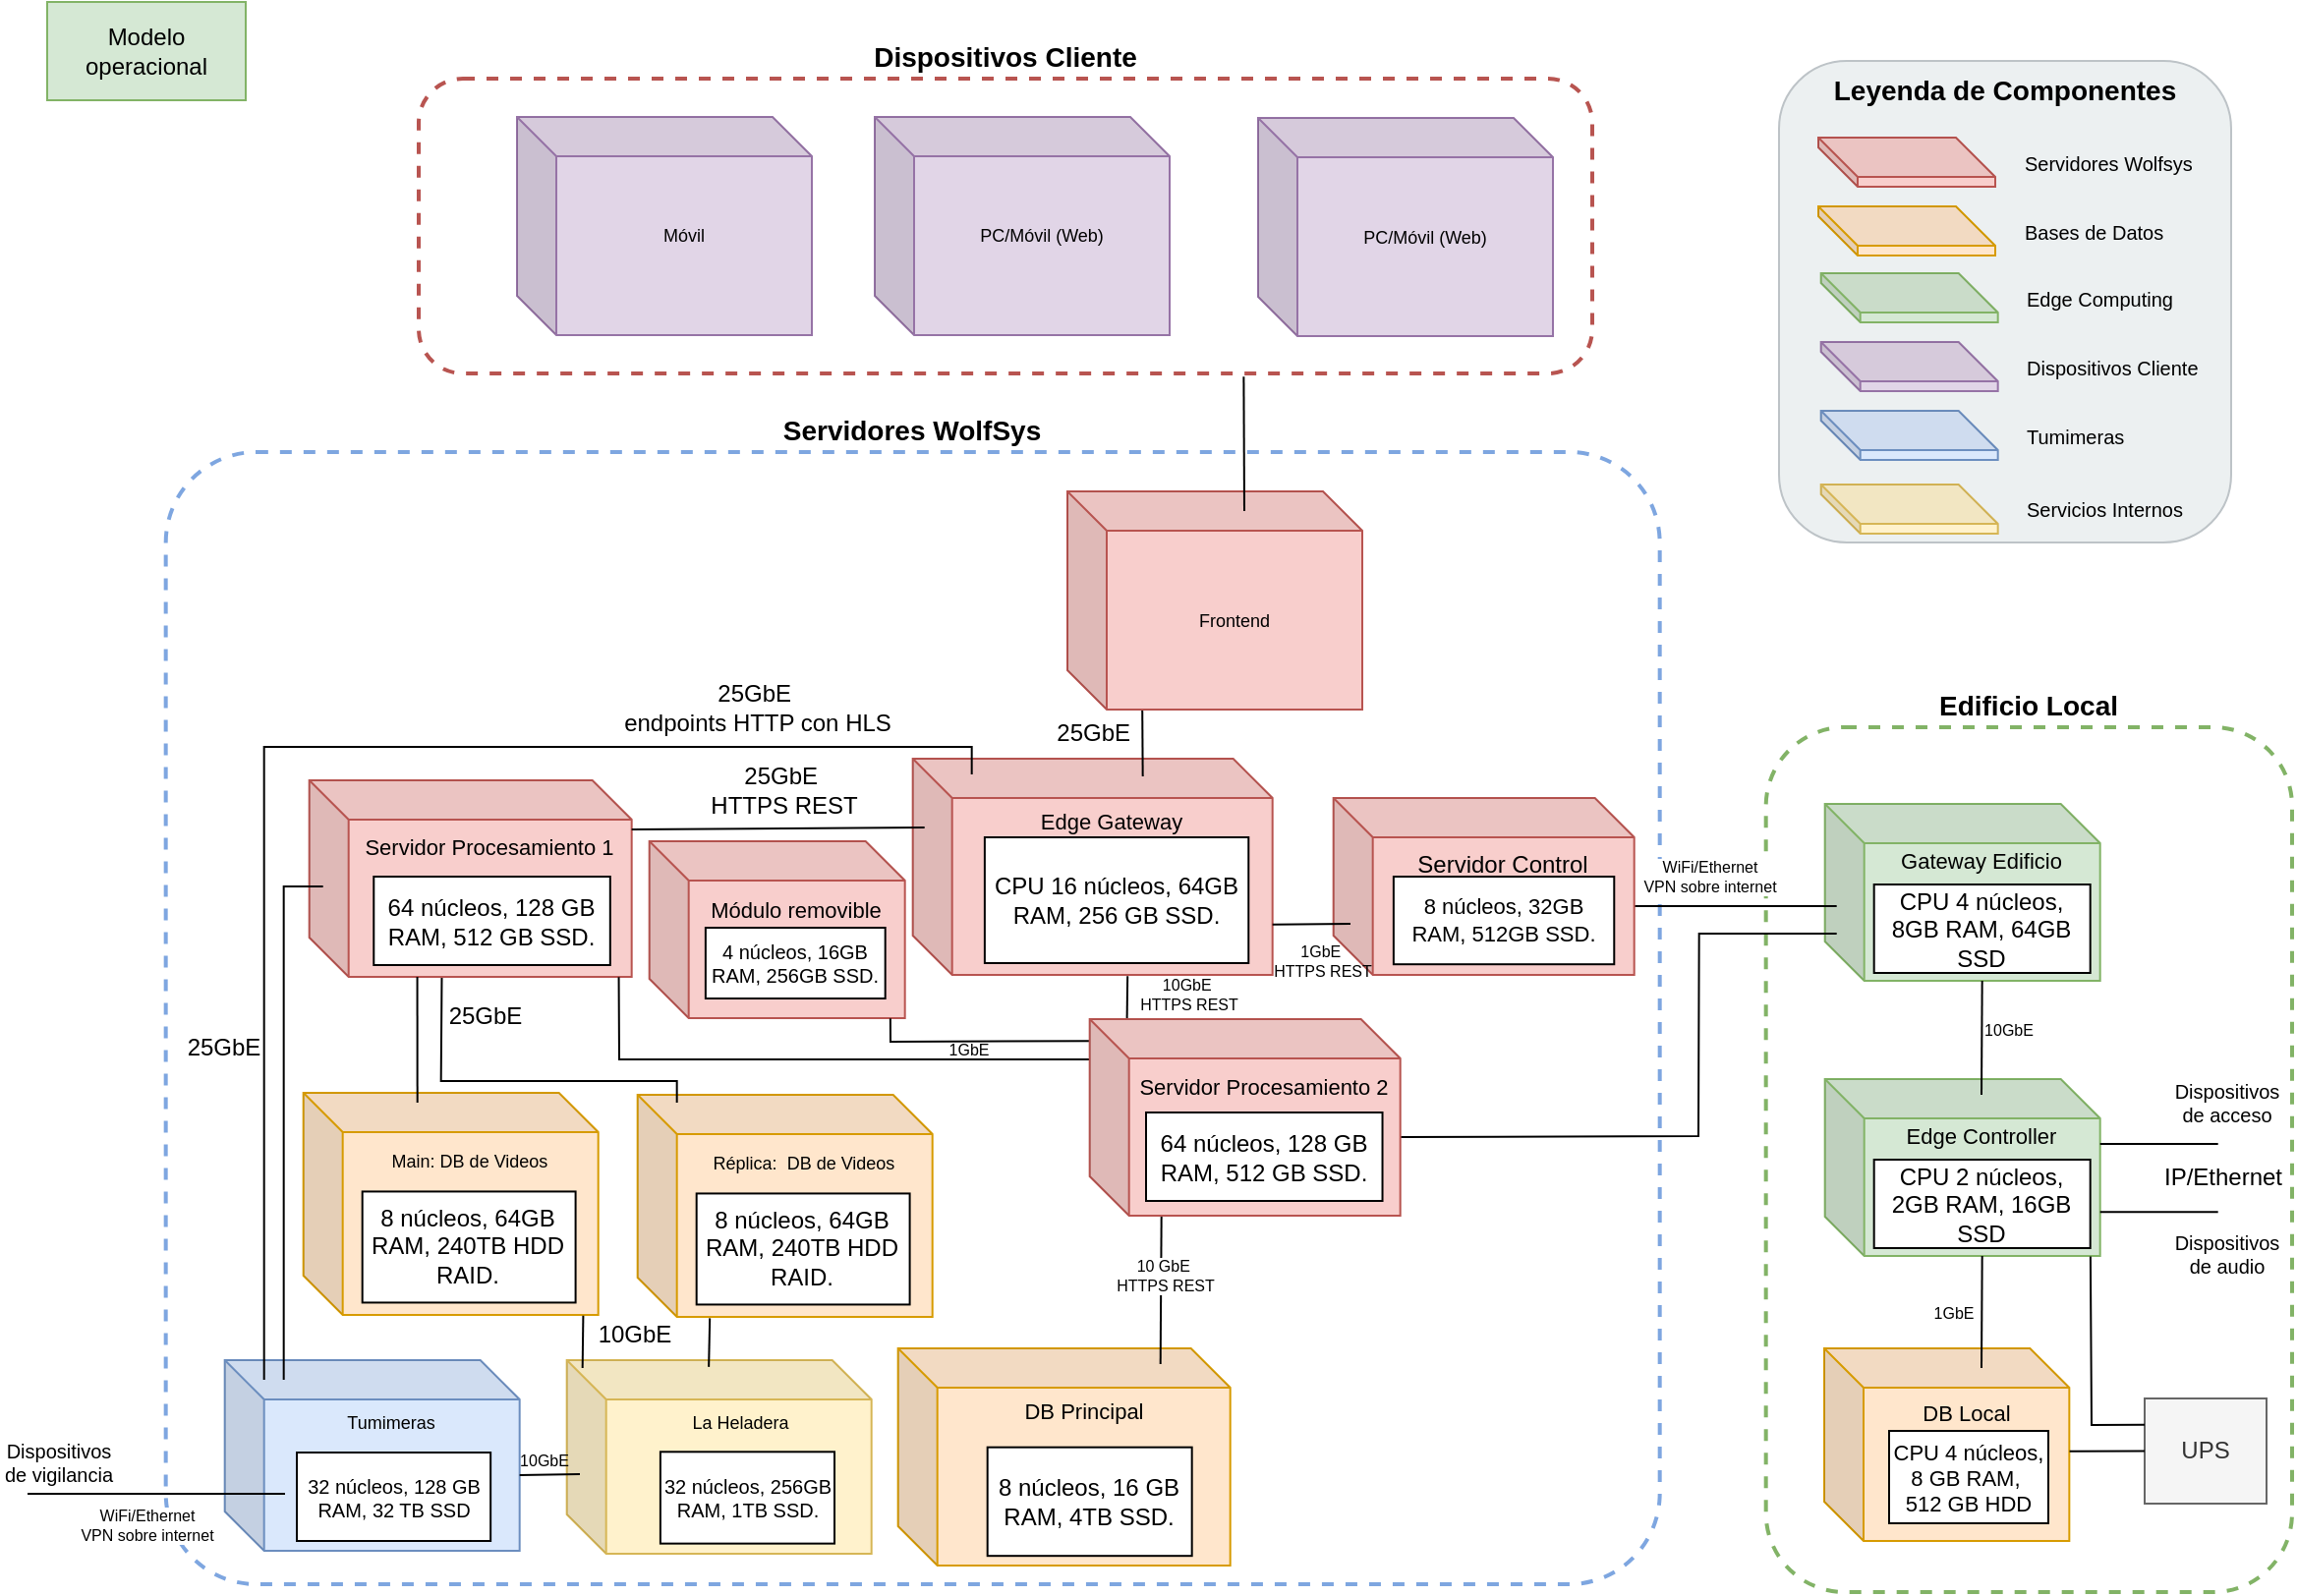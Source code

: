 <mxfile version="27.1.6">
  <diagram name="Page-1" id="L1RatjPxenl9vrnPu1-D">
    <mxGraphModel dx="216" dy="834" grid="1" gridSize="10" guides="1" tooltips="1" connect="1" arrows="1" fold="1" page="1" pageScale="1" pageWidth="1169" pageHeight="827" math="0" shadow="0">
      <root>
        <mxCell id="0" />
        <mxCell id="1" parent="0" />
        <mxCell id="_g4azJEwnOYep_s2dSTF-1" value="Servidores WolfSys" style="rounded=1;whiteSpace=wrap;html=1;fillColor=none;strokeColor=#7EA6E0;strokeWidth=2;dashed=1;verticalAlign=bottom;fontSize=14;fontStyle=1;labelPosition=center;verticalLabelPosition=top;align=center;arcSize=8;" parent="1" vertex="1">
          <mxGeometry x="1253.34" y="240" width="760" height="576" as="geometry" />
        </mxCell>
        <mxCell id="_g4azJEwnOYep_s2dSTF-2" value="Edificio Local" style="rounded=1;whiteSpace=wrap;html=1;fillColor=none;strokeColor=#82B366;strokeWidth=2;dashed=1;verticalAlign=bottom;fontSize=14;fontStyle=1;labelPosition=center;verticalLabelPosition=top;align=center;" parent="1" vertex="1">
          <mxGeometry x="2067.34" y="380" width="267.66" height="440" as="geometry" />
        </mxCell>
        <mxCell id="_g4azJEwnOYep_s2dSTF-3" value="" style="group" parent="1" vertex="1" connectable="0">
          <mxGeometry x="2097.34" y="419" width="140" height="90" as="geometry" />
        </mxCell>
        <mxCell id="_g4azJEwnOYep_s2dSTF-4" value="Gateway Edificio&lt;br&gt;&lt;br&gt;&lt;div&gt;&lt;br&gt;&lt;/div&gt;&lt;div&gt;&lt;br&gt;&lt;/div&gt;&lt;div&gt;&lt;br&gt;&lt;/div&gt;" style="shape=cube;whiteSpace=wrap;html=1;boundedLbl=1;backgroundOutline=1;darkOpacity=0.05;darkOpacity2=0.1;fillColor=#d5e8d4;strokeColor=#82b366;fontSize=11;fontStyle=0;" parent="_g4azJEwnOYep_s2dSTF-3" vertex="1">
          <mxGeometry width="140" height="90" as="geometry" />
        </mxCell>
        <mxCell id="_g4azJEwnOYep_s2dSTF-5" value="CPU 4 núcleos, 8GB RAM, 64GB SSD" style="rounded=0;whiteSpace=wrap;html=1;" parent="_g4azJEwnOYep_s2dSTF-3" vertex="1">
          <mxGeometry x="25" y="41" width="110" height="45" as="geometry" />
        </mxCell>
        <mxCell id="_g4azJEwnOYep_s2dSTF-7" value="" style="group" parent="1" vertex="1" connectable="0">
          <mxGeometry x="2074" y="41" width="230" height="245" as="geometry" />
        </mxCell>
        <mxCell id="_g4azJEwnOYep_s2dSTF-8" value="Leyenda de Componentes" style="rounded=1;whiteSpace=wrap;html=1;fillColor=#ECF0F1;strokeColor=#BDC3C7;verticalAlign=top;fontSize=14;fontStyle=1;" parent="_g4azJEwnOYep_s2dSTF-7" vertex="1">
          <mxGeometry width="230" height="245" as="geometry" />
        </mxCell>
        <mxCell id="_g4azJEwnOYep_s2dSTF-9" value="Servidores Wolfsys" style="shape=cube;whiteSpace=wrap;html=1;boundedLbl=1;backgroundOutline=1;darkOpacity=0.05;darkOpacity2=0.1;fillColor=#f8cecc;strokeColor=#b85450;fontSize=10;verticalAlign=middle;labelBackgroundColor=none;horizontal=1;labelPosition=right;verticalLabelPosition=middle;align=left;spacing=15;" parent="_g4azJEwnOYep_s2dSTF-7" vertex="1">
          <mxGeometry x="20" y="39" width="90" height="25" as="geometry" />
        </mxCell>
        <mxCell id="_g4azJEwnOYep_s2dSTF-10" value="Bases de Datos" style="shape=cube;whiteSpace=wrap;html=1;boundedLbl=1;backgroundOutline=1;darkOpacity=0.05;darkOpacity2=0.1;fillColor=#ffe6cc;strokeColor=#d79b00;fontSize=10;align=left;labelPosition=right;verticalLabelPosition=middle;verticalAlign=middle;spacing=15;" parent="_g4azJEwnOYep_s2dSTF-7" vertex="1">
          <mxGeometry x="20" y="74" width="90" height="25" as="geometry" />
        </mxCell>
        <mxCell id="_g4azJEwnOYep_s2dSTF-11" value="Edge Computing" style="shape=cube;whiteSpace=wrap;html=1;boundedLbl=1;backgroundOutline=1;darkOpacity=0.05;darkOpacity2=0.1;fillColor=#d5e8d4;strokeColor=#82b366;fontSize=10;labelPosition=right;verticalLabelPosition=middle;align=left;verticalAlign=middle;spacing=15;" parent="_g4azJEwnOYep_s2dSTF-7" vertex="1">
          <mxGeometry x="21.34" y="108" width="90" height="25" as="geometry" />
        </mxCell>
        <mxCell id="_g4azJEwnOYep_s2dSTF-12" value="Dispositivos Cliente" style="shape=cube;whiteSpace=wrap;html=1;boundedLbl=1;backgroundOutline=1;darkOpacity=0.05;darkOpacity2=0.1;fillColor=#e1d5e7;strokeColor=#9673a6;fontSize=10;labelPosition=right;verticalLabelPosition=middle;align=left;verticalAlign=middle;spacing=15;" parent="_g4azJEwnOYep_s2dSTF-7" vertex="1">
          <mxGeometry x="21.34" y="143" width="90" height="25" as="geometry" />
        </mxCell>
        <mxCell id="_g4azJEwnOYep_s2dSTF-13" value="Tumimeras" style="shape=cube;whiteSpace=wrap;html=1;boundedLbl=1;backgroundOutline=1;darkOpacity=0.05;darkOpacity2=0.1;fillColor=#dae8fc;strokeColor=#6c8ebf;fontSize=10;labelPosition=right;verticalLabelPosition=middle;align=left;verticalAlign=middle;spacing=15;" parent="_g4azJEwnOYep_s2dSTF-7" vertex="1">
          <mxGeometry x="21.34" y="178" width="90" height="25" as="geometry" />
        </mxCell>
        <mxCell id="_g4azJEwnOYep_s2dSTF-14" value="Servicios Internos" style="shape=cube;whiteSpace=wrap;html=1;boundedLbl=1;backgroundOutline=1;darkOpacity=0.05;darkOpacity2=0.1;fillColor=#fff2cc;strokeColor=#d6b656;fontSize=10;labelPosition=right;verticalLabelPosition=middle;align=left;verticalAlign=middle;spacing=15;" parent="_g4azJEwnOYep_s2dSTF-7" vertex="1">
          <mxGeometry x="21.34" y="215.5" width="90" height="25" as="geometry" />
        </mxCell>
        <mxCell id="_g4azJEwnOYep_s2dSTF-15" value="" style="group" parent="1" vertex="1" connectable="0">
          <mxGeometry x="2090" y="696" width="131.67" height="98" as="geometry" />
        </mxCell>
        <mxCell id="_g4azJEwnOYep_s2dSTF-16" value="DB Local" style="shape=cube;whiteSpace=wrap;html=1;boundedLbl=1;backgroundOutline=1;darkOpacity=0.05;darkOpacity2=0.1;fillColor=#ffe6cc;strokeColor=#d79b00;fontSize=11;fontStyle=0;verticalAlign=top;" parent="_g4azJEwnOYep_s2dSTF-15" vertex="1">
          <mxGeometry x="7" width="124.67" height="98" as="geometry" />
        </mxCell>
        <mxCell id="1AdjmIpu3JyposMtJEmr-3" value="CPU 4 núcleos, 8 GB RAM,&amp;nbsp; 512 GB HDD" style="rounded=0;whiteSpace=wrap;html=1;fontSize=11;" parent="_g4azJEwnOYep_s2dSTF-15" vertex="1">
          <mxGeometry x="40" y="42" width="81" height="47" as="geometry" />
        </mxCell>
        <mxCell id="_g4azJEwnOYep_s2dSTF-18" value="" style="group" parent="1" vertex="1" connectable="0">
          <mxGeometry x="2097.34" y="559" width="140" height="90" as="geometry" />
        </mxCell>
        <mxCell id="_g4azJEwnOYep_s2dSTF-19" value="Edge Controller&lt;br&gt;&lt;br&gt;&lt;div&gt;&lt;br&gt;&lt;/div&gt;&lt;div&gt;&lt;br&gt;&lt;/div&gt;&lt;div&gt;&lt;br&gt;&lt;/div&gt;" style="shape=cube;whiteSpace=wrap;html=1;boundedLbl=1;backgroundOutline=1;darkOpacity=0.05;darkOpacity2=0.1;fillColor=#d5e8d4;strokeColor=#82b366;fontSize=11;fontStyle=0;" parent="_g4azJEwnOYep_s2dSTF-18" vertex="1">
          <mxGeometry width="140" height="90" as="geometry" />
        </mxCell>
        <mxCell id="_g4azJEwnOYep_s2dSTF-20" value="CPU 2 núcleos, 2GB RAM, 16GB SSD" style="rounded=0;whiteSpace=wrap;html=1;" parent="_g4azJEwnOYep_s2dSTF-18" vertex="1">
          <mxGeometry x="25" y="41" width="110" height="45" as="geometry" />
        </mxCell>
        <mxCell id="_g4azJEwnOYep_s2dSTF-21" value="" style="endArrow=none;html=1;rounded=0;exitX=0;exitY=0;exitDx=153;exitDy=55;exitPerimeter=0;" parent="1" source="_g4azJEwnOYep_s2dSTF-33" edge="1">
          <mxGeometry width="50" height="50" relative="1" as="geometry">
            <mxPoint x="2033.34" y="430" as="sourcePoint" />
            <mxPoint x="2103.34" y="471" as="targetPoint" />
          </mxGeometry>
        </mxCell>
        <mxCell id="_g4azJEwnOYep_s2dSTF-24" value="" style="group" parent="1" vertex="1" connectable="0">
          <mxGeometry x="1625.84" y="696" width="169" height="110.5" as="geometry" />
        </mxCell>
        <mxCell id="_g4azJEwnOYep_s2dSTF-25" value="" style="group" parent="_g4azJEwnOYep_s2dSTF-24" vertex="1" connectable="0">
          <mxGeometry width="169" height="110.5" as="geometry" />
        </mxCell>
        <mxCell id="_g4azJEwnOYep_s2dSTF-26" value="DB Principal&lt;br&gt;&lt;br&gt;&lt;div&gt;&lt;br&gt;&lt;/div&gt;&lt;div&gt;&lt;br&gt;&lt;/div&gt;&lt;div&gt;&lt;br&gt;&lt;/div&gt;&lt;div&gt;&lt;br&gt;&lt;/div&gt;" style="shape=cube;whiteSpace=wrap;html=1;boundedLbl=1;backgroundOutline=1;darkOpacity=0.05;darkOpacity2=0.1;fillColor=#ffe6cc;strokeColor=#d79b00;fontSize=11;fontStyle=0;" parent="_g4azJEwnOYep_s2dSTF-25" vertex="1">
          <mxGeometry width="169" height="110.5" as="geometry" />
        </mxCell>
        <mxCell id="_g4azJEwnOYep_s2dSTF-27" value="&lt;span&gt;8 núcleos, 16 GB RAM, 4TB SSD.&lt;/span&gt;" style="rounded=0;whiteSpace=wrap;html=1;fontSize=12;" parent="_g4azJEwnOYep_s2dSTF-25" vertex="1">
          <mxGeometry x="45.5" y="50.339" width="104.0" height="55.25" as="geometry" />
        </mxCell>
        <mxCell id="_g4azJEwnOYep_s2dSTF-32" value="" style="group" parent="1" vertex="1" connectable="0">
          <mxGeometry x="1847.34" y="416" width="153" height="90" as="geometry" />
        </mxCell>
        <mxCell id="_g4azJEwnOYep_s2dSTF-33" value="Servidor Control&lt;br&gt;&lt;div&gt;&lt;br&gt;&lt;/div&gt;&lt;div&gt;&lt;br&gt;&lt;/div&gt;&lt;div&gt;&lt;br&gt;&lt;/div&gt;" style="shape=cube;whiteSpace=wrap;html=1;boundedLbl=1;backgroundOutline=1;darkOpacity=0.05;darkOpacity2=0.1;fillColor=#f8cecc;strokeColor=#b85450;fontSize=12;fontStyle=0;" parent="_g4azJEwnOYep_s2dSTF-32" vertex="1">
          <mxGeometry width="153" height="90" as="geometry" />
        </mxCell>
        <mxCell id="_g4azJEwnOYep_s2dSTF-34" value="8 núcleos, 32GB RAM, 512GB SSD." style="rounded=0;whiteSpace=wrap;html=1;fontSize=11;" parent="_g4azJEwnOYep_s2dSTF-32" vertex="1">
          <mxGeometry x="30.6" y="40" width="112.2" height="44.6" as="geometry" />
        </mxCell>
        <mxCell id="_g4azJEwnOYep_s2dSTF-35" value="" style="group" parent="1" vertex="1" connectable="0">
          <mxGeometry x="1283.34" y="702" width="150" height="97" as="geometry" />
        </mxCell>
        <mxCell id="_g4azJEwnOYep_s2dSTF-36" value="Tumimeras&lt;br&gt;&lt;br&gt;&lt;div&gt;&lt;br&gt;&lt;/div&gt;&lt;div&gt;&lt;br&gt;&lt;/div&gt;&lt;div&gt;&lt;br&gt;&lt;/div&gt;&lt;div&gt;&lt;br&gt;&lt;/div&gt;" style="shape=cube;whiteSpace=wrap;html=1;boundedLbl=1;backgroundOutline=1;darkOpacity=0.05;darkOpacity2=0.1;fillColor=#dae8fc;strokeColor=#6c8ebf;fontSize=9;fontStyle=0;" parent="_g4azJEwnOYep_s2dSTF-35" vertex="1">
          <mxGeometry width="150" height="97" as="geometry" />
        </mxCell>
        <mxCell id="_g4azJEwnOYep_s2dSTF-37" value="&lt;span style=&quot;font-size: 10px;&quot;&gt;32 núcleos, 128 GB RAM, 32 TB SSD&lt;/span&gt;" style="rounded=0;whiteSpace=wrap;html=1;fontSize=9;" parent="_g4azJEwnOYep_s2dSTF-35" vertex="1">
          <mxGeometry x="36.66" y="47" width="98.57" height="45" as="geometry" />
        </mxCell>
        <mxCell id="_g4azJEwnOYep_s2dSTF-38" value="" style="group" parent="1" vertex="1" connectable="0">
          <mxGeometry x="1323.34" y="566" width="150" height="113" as="geometry" />
        </mxCell>
        <mxCell id="_g4azJEwnOYep_s2dSTF-39" value="Main: DB de Videos&lt;br&gt;&lt;br&gt;&lt;br&gt;&lt;div&gt;&lt;br&gt;&lt;/div&gt;&lt;div&gt;&lt;br&gt;&lt;/div&gt;&lt;div&gt;&lt;br&gt;&lt;/div&gt;&lt;div&gt;&lt;br&gt;&lt;/div&gt;" style="shape=cube;whiteSpace=wrap;html=1;boundedLbl=1;backgroundOutline=1;darkOpacity=0.05;darkOpacity2=0.1;fillColor=#ffe6cc;strokeColor=#d79b00;fontSize=9;fontStyle=0;" parent="_g4azJEwnOYep_s2dSTF-38" vertex="1">
          <mxGeometry width="150" height="113.0" as="geometry" />
        </mxCell>
        <mxCell id="_g4azJEwnOYep_s2dSTF-40" value="8 núcleos, 64GB RAM, 240TB HDD RAID." style="rounded=0;whiteSpace=wrap;html=1;fontSize=12;" parent="_g4azJEwnOYep_s2dSTF-38" vertex="1">
          <mxGeometry x="30" y="50.22" width="108.46" height="56.5" as="geometry" />
        </mxCell>
        <mxCell id="_g4azJEwnOYep_s2dSTF-41" value="" style="group;align=center;verticalAlign=middle;" parent="1" vertex="1" connectable="0">
          <mxGeometry x="1326.34" y="407" width="164" height="100" as="geometry" />
        </mxCell>
        <mxCell id="_g4azJEwnOYep_s2dSTF-42" value="Servidor Procesamiento 1&lt;div&gt;&lt;br&gt;&lt;/div&gt;&lt;div&gt;&lt;br&gt;&lt;/div&gt;&lt;div&gt;&lt;br&gt;&lt;/div&gt;&lt;div&gt;&lt;br&gt;&lt;/div&gt;" style="shape=cube;whiteSpace=wrap;html=1;boundedLbl=1;backgroundOutline=1;darkOpacity=0.05;darkOpacity2=0.1;fillColor=#f8cecc;strokeColor=#b85450;fontSize=11;fontStyle=0;" parent="_g4azJEwnOYep_s2dSTF-41" vertex="1">
          <mxGeometry width="164.0" height="100" as="geometry" />
        </mxCell>
        <mxCell id="_g4azJEwnOYep_s2dSTF-43" value="&lt;font style=&quot;font-size: 12px;&quot;&gt;64 núcleos, 128 GB RAM, 512 GB SSD.&lt;/font&gt;" style="rounded=0;whiteSpace=wrap;html=1;verticalAlign=middle;fontSize=10;spacing=0;align=center;" parent="_g4azJEwnOYep_s2dSTF-41" vertex="1">
          <mxGeometry x="32.8" y="49" width="120.267" height="45" as="geometry" />
        </mxCell>
        <mxCell id="_g4azJEwnOYep_s2dSTF-44" value="" style="group" parent="1" vertex="1" connectable="0">
          <mxGeometry x="1633.34" y="406" width="183" height="100" as="geometry" />
        </mxCell>
        <mxCell id="_g4azJEwnOYep_s2dSTF-45" value="Edge Gateway&lt;div&gt;&lt;br&gt;&lt;/div&gt;&lt;div&gt;&lt;br&gt;&lt;/div&gt;&lt;div&gt;&lt;br&gt;&lt;/div&gt;&lt;div&gt;&lt;br&gt;&lt;/div&gt;&lt;div&gt;&lt;br&gt;&lt;/div&gt;" style="shape=cube;whiteSpace=wrap;html=1;boundedLbl=1;backgroundOutline=1;darkOpacity=0.05;darkOpacity2=0.1;fillColor=#f8cecc;strokeColor=#b85450;fontSize=11;fontStyle=0;" parent="_g4azJEwnOYep_s2dSTF-44" vertex="1">
          <mxGeometry y="-10" width="183" height="110" as="geometry" />
        </mxCell>
        <mxCell id="_g4azJEwnOYep_s2dSTF-46" value="&lt;font style=&quot;font-size: 12px;&quot;&gt;&lt;span style=&quot;background-color: transparent; color: light-dark(rgb(0, 0, 0), rgb(255, 255, 255));&quot;&gt;CPU 16 núcleos, 64GB RAM, 256 GB SSD.&lt;/span&gt;&lt;/font&gt;" style="rounded=0;whiteSpace=wrap;html=1;fontSize=10;" parent="_g4azJEwnOYep_s2dSTF-44" vertex="1">
          <mxGeometry x="36.6" y="30" width="134.2" height="64" as="geometry" />
        </mxCell>
        <mxCell id="_g4azJEwnOYep_s2dSTF-47" value="" style="group" parent="1" vertex="1" connectable="0">
          <mxGeometry x="1499.34" y="438" width="140" height="90" as="geometry" />
        </mxCell>
        <mxCell id="_g4azJEwnOYep_s2dSTF-48" value="Módulo removible&lt;div&gt;&lt;br&gt;&lt;/div&gt;&lt;div&gt;&lt;br&gt;&lt;/div&gt;&lt;div&gt;&lt;br&gt;&lt;/div&gt;" style="shape=cube;whiteSpace=wrap;html=1;boundedLbl=1;backgroundOutline=1;darkOpacity=0.05;darkOpacity2=0.1;fillColor=#f8cecc;strokeColor=#b85450;fontSize=11;fontStyle=0;" parent="_g4azJEwnOYep_s2dSTF-47" vertex="1">
          <mxGeometry width="130" height="90" as="geometry" />
        </mxCell>
        <mxCell id="_g4azJEwnOYep_s2dSTF-49" value="4 núcleos, 16GB RAM, 256GB SSD." style="rounded=0;whiteSpace=wrap;html=1;verticalAlign=middle;fontSize=10;" parent="_g4azJEwnOYep_s2dSTF-47" vertex="1">
          <mxGeometry x="28.6" y="44" width="91.4" height="36" as="geometry" />
        </mxCell>
        <mxCell id="_g4azJEwnOYep_s2dSTF-50" value="" style="endArrow=none;html=1;rounded=0;exitX=0;exitY=0;exitDx=164.0;exitDy=60;exitPerimeter=0;" parent="1" edge="1">
          <mxGeometry width="50" height="50" relative="1" as="geometry">
            <mxPoint x="1490.34" y="432" as="sourcePoint" />
            <mxPoint x="1639.34" y="431" as="targetPoint" />
          </mxGeometry>
        </mxCell>
        <mxCell id="_g4azJEwnOYep_s2dSTF-51" value="" style="endArrow=none;html=1;rounded=0;entryX=0.335;entryY=1;entryDx=0;entryDy=0;entryPerimeter=0;" parent="1" target="_g4azJEwnOYep_s2dSTF-42" edge="1">
          <mxGeometry width="50" height="50" relative="1" as="geometry">
            <mxPoint x="1381.34" y="571" as="sourcePoint" />
            <mxPoint x="1381.116" y="539.3" as="targetPoint" />
          </mxGeometry>
        </mxCell>
        <mxCell id="_g4azJEwnOYep_s2dSTF-52" value="" style="endArrow=none;html=1;rounded=0;exitX=1;exitY=0.767;exitDx=0;exitDy=0;exitPerimeter=0;" parent="1" source="_g4azJEwnOYep_s2dSTF-45" edge="1">
          <mxGeometry width="50" height="50" relative="1" as="geometry">
            <mxPoint x="1823.34" y="536" as="sourcePoint" />
            <mxPoint x="1856" y="480" as="targetPoint" />
          </mxGeometry>
        </mxCell>
        <mxCell id="_g4azJEwnOYep_s2dSTF-53" value="" style="endArrow=none;html=1;rounded=0;entryX=0.96;entryY=1.001;entryDx=0;entryDy=0;entryPerimeter=0;jumpStyle=arc;jumpSize=15;exitX=0.017;exitY=0.205;exitDx=0;exitDy=0;exitPerimeter=0;" parent="1" source="_g4azJEwnOYep_s2dSTF-30" target="_g4azJEwnOYep_s2dSTF-42" edge="1">
          <mxGeometry width="50" height="50" relative="1" as="geometry">
            <mxPoint x="1726.34" y="544" as="sourcePoint" />
            <mxPoint x="1500.712" y="509.5" as="targetPoint" />
            <Array as="points">
              <mxPoint x="1484" y="549" />
            </Array>
          </mxGeometry>
        </mxCell>
        <mxCell id="_g4azJEwnOYep_s2dSTF-54" value="" style="endArrow=none;html=1;rounded=0;entryX=0.597;entryY=1.006;entryDx=0;entryDy=0;entryPerimeter=0;exitX=0.12;exitY=0.005;exitDx=0;exitDy=0;exitPerimeter=0;" parent="1" source="_g4azJEwnOYep_s2dSTF-30" target="_g4azJEwnOYep_s2dSTF-45" edge="1">
          <mxGeometry width="50" height="50" relative="1" as="geometry">
            <mxPoint x="1742.34" y="526" as="sourcePoint" />
            <mxPoint x="1783.34" y="566" as="targetPoint" />
          </mxGeometry>
        </mxCell>
        <mxCell id="_g4azJEwnOYep_s2dSTF-55" value="" style="endArrow=none;html=1;rounded=0;exitX=0.943;exitY=1.002;exitDx=0;exitDy=0;exitPerimeter=0;entryX=0.019;entryY=0.111;entryDx=0;entryDy=0;entryPerimeter=0;jumpStyle=arc;jumpSize=15;" parent="1" source="_g4azJEwnOYep_s2dSTF-48" target="_g4azJEwnOYep_s2dSTF-30" edge="1">
          <mxGeometry width="50" height="50" relative="1" as="geometry">
            <mxPoint x="1663.34" y="596" as="sourcePoint" />
            <mxPoint x="1713.34" y="546" as="targetPoint" />
            <Array as="points">
              <mxPoint x="1622" y="540" />
            </Array>
          </mxGeometry>
        </mxCell>
        <mxCell id="_g4azJEwnOYep_s2dSTF-56" value="" style="endArrow=none;html=1;rounded=0;exitX=0.231;exitY=1.001;exitDx=0;exitDy=0;exitPerimeter=0;" parent="1" source="_g4azJEwnOYep_s2dSTF-30" edge="1">
          <mxGeometry width="50" height="50" relative="1" as="geometry">
            <mxPoint x="1813.34" y="746" as="sourcePoint" />
            <mxPoint x="1759.34" y="704" as="targetPoint" />
          </mxGeometry>
        </mxCell>
        <mxCell id="_g4azJEwnOYep_s2dSTF-57" value="" style="endArrow=none;html=1;rounded=0;exitX=0;exitY=0;exitDx=158.0;exitDy=60;exitPerimeter=0;" parent="1" source="_g4azJEwnOYep_s2dSTF-30" edge="1">
          <mxGeometry width="50" height="50" relative="1" as="geometry">
            <mxPoint x="1943.34" y="640" as="sourcePoint" />
            <mxPoint x="2103.34" y="485" as="targetPoint" />
            <Array as="points">
              <mxPoint x="2033" y="588" />
              <mxPoint x="2033.34" y="485" />
            </Array>
          </mxGeometry>
        </mxCell>
        <mxCell id="_g4azJEwnOYep_s2dSTF-60" value="" style="group" parent="1" vertex="1" connectable="0">
          <mxGeometry x="1457.34" y="702" width="155" height="98.5" as="geometry" />
        </mxCell>
        <mxCell id="_g4azJEwnOYep_s2dSTF-61" value="&amp;nbsp;La Heladera&lt;br&gt;&lt;br&gt;&lt;div&gt;&lt;br&gt;&lt;/div&gt;&lt;div&gt;&lt;br&gt;&lt;/div&gt;&lt;div&gt;&lt;br&gt;&lt;/div&gt;&lt;div&gt;&lt;br&gt;&lt;/div&gt;" style="shape=cube;whiteSpace=wrap;html=1;boundedLbl=1;backgroundOutline=1;darkOpacity=0.05;darkOpacity2=0.1;fillColor=#fff2cc;strokeColor=#d6b656;fontSize=9;fontStyle=0;" parent="_g4azJEwnOYep_s2dSTF-60" vertex="1">
          <mxGeometry width="155" height="98.5" as="geometry" />
        </mxCell>
        <mxCell id="_g4azJEwnOYep_s2dSTF-62" value="&lt;span style=&quot;font-size: 10px;&quot;&gt;32 núcleos, 256GB RAM, 1TB SSD.&lt;/span&gt;" style="rounded=0;whiteSpace=wrap;html=1;fontSize=9;" parent="_g4azJEwnOYep_s2dSTF-60" vertex="1">
          <mxGeometry x="47.607" y="46.658" width="88.571" height="46.658" as="geometry" />
        </mxCell>
        <mxCell id="_g4azJEwnOYep_s2dSTF-63" value="" style="endArrow=none;html=1;rounded=0;exitX=0;exitY=0;exitDx=150;exitDy=58.5;exitPerimeter=0;" parent="1" source="_g4azJEwnOYep_s2dSTF-36" edge="1">
          <mxGeometry width="50" height="50" relative="1" as="geometry">
            <mxPoint x="1484.34" y="862" as="sourcePoint" />
            <mxPoint x="1464" y="760" as="targetPoint" />
          </mxGeometry>
        </mxCell>
        <mxCell id="_g4azJEwnOYep_s2dSTF-64" value="" style="endArrow=none;html=1;rounded=0;entryX=0.949;entryY=1.003;entryDx=0;entryDy=0;entryPerimeter=0;" parent="1" target="_g4azJEwnOYep_s2dSTF-39" edge="1">
          <mxGeometry width="50" height="50" relative="1" as="geometry">
            <mxPoint x="1465.34" y="706" as="sourcePoint" />
            <mxPoint x="1453.34" y="649" as="targetPoint" />
          </mxGeometry>
        </mxCell>
        <mxCell id="_g4azJEwnOYep_s2dSTF-65" value="" style="endArrow=none;html=1;rounded=0;" parent="1" edge="1">
          <mxGeometry width="50" height="50" relative="1" as="geometry">
            <mxPoint x="1313.34" y="712" as="sourcePoint" />
            <mxPoint x="1333.34" y="461" as="targetPoint" />
            <Array as="points">
              <mxPoint x="1313.34" y="461" />
            </Array>
          </mxGeometry>
        </mxCell>
        <mxCell id="_g4azJEwnOYep_s2dSTF-66" value="" style="endArrow=none;html=1;rounded=0;" parent="1" edge="1">
          <mxGeometry width="50" height="50" relative="1" as="geometry">
            <mxPoint x="1303.34" y="712" as="sourcePoint" />
            <mxPoint x="1663.34" y="404" as="targetPoint" />
            <Array as="points">
              <mxPoint x="1303.34" y="390" />
              <mxPoint x="1663.34" y="390" />
            </Array>
          </mxGeometry>
        </mxCell>
        <mxCell id="_g4azJEwnOYep_s2dSTF-67" value="" style="endArrow=none;html=1;rounded=0;entryX=0.254;entryY=1;entryDx=0;entryDy=0;entryPerimeter=0;" parent="1" target="-aFQt0R_n237FegXMDXR-12" edge="1">
          <mxGeometry width="50" height="50" relative="1" as="geometry">
            <mxPoint x="1750.34" y="405" as="sourcePoint" />
            <mxPoint x="1748.531" y="291.65" as="targetPoint" />
          </mxGeometry>
        </mxCell>
        <mxCell id="_g4azJEwnOYep_s2dSTF-73" value="Modelo operacional" style="rounded=0;whiteSpace=wrap;html=1;fillColor=#d5e8d4;strokeColor=#82b366;" parent="1" vertex="1">
          <mxGeometry x="1193" y="11" width="101" height="50" as="geometry" />
        </mxCell>
        <mxCell id="_g4azJEwnOYep_s2dSTF-74" value="" style="group" parent="1" vertex="1" connectable="0">
          <mxGeometry x="1493.34" y="567" width="150" height="113" as="geometry" />
        </mxCell>
        <mxCell id="_g4azJEwnOYep_s2dSTF-75" value="Réplica:&amp;nbsp; DB de Videos&lt;br&gt;&lt;br&gt;&lt;br&gt;&lt;div&gt;&lt;br&gt;&lt;/div&gt;&lt;div&gt;&lt;br&gt;&lt;/div&gt;&lt;div&gt;&lt;br&gt;&lt;/div&gt;&lt;div&gt;&lt;br&gt;&lt;/div&gt;" style="shape=cube;whiteSpace=wrap;html=1;boundedLbl=1;backgroundOutline=1;darkOpacity=0.05;darkOpacity2=0.1;fillColor=#ffe6cc;strokeColor=#d79b00;fontSize=9;fontStyle=0;" parent="_g4azJEwnOYep_s2dSTF-74" vertex="1">
          <mxGeometry width="150" height="113.0" as="geometry" />
        </mxCell>
        <mxCell id="_g4azJEwnOYep_s2dSTF-76" value="8 núcleos, 64GB RAM, 240TB HDD RAID." style="rounded=0;whiteSpace=wrap;html=1;fontSize=12;" parent="_g4azJEwnOYep_s2dSTF-74" vertex="1">
          <mxGeometry x="30" y="50.22" width="108.46" height="56.5" as="geometry" />
        </mxCell>
        <mxCell id="_g4azJEwnOYep_s2dSTF-77" value="" style="endArrow=none;html=1;rounded=0;entryX=0.411;entryY=1.005;entryDx=0;entryDy=0;entryPerimeter=0;" parent="1" target="_g4azJEwnOYep_s2dSTF-42" edge="1">
          <mxGeometry width="50" height="50" relative="1" as="geometry">
            <mxPoint x="1513.34" y="571" as="sourcePoint" />
            <mxPoint x="1463.34" y="520" as="targetPoint" />
            <Array as="points">
              <mxPoint x="1513.34" y="560" />
              <mxPoint x="1393.34" y="560" />
            </Array>
          </mxGeometry>
        </mxCell>
        <mxCell id="_g4azJEwnOYep_s2dSTF-78" value="" style="endArrow=none;html=1;rounded=0;entryX=0.245;entryY=1.006;entryDx=0;entryDy=0;entryPerimeter=0;exitX=0.466;exitY=0.035;exitDx=0;exitDy=0;exitPerimeter=0;" parent="1" source="_g4azJEwnOYep_s2dSTF-61" target="_g4azJEwnOYep_s2dSTF-75" edge="1">
          <mxGeometry width="50" height="50" relative="1" as="geometry">
            <mxPoint x="1400.34" y="708" as="sourcePoint" />
            <mxPoint x="1563.34" y="710" as="targetPoint" />
          </mxGeometry>
        </mxCell>
        <mxCell id="_g4azJEwnOYep_s2dSTF-79" value="" style="endArrow=none;html=1;rounded=0;entryX=0;entryY=0;entryDx=80;entryDy=90;entryPerimeter=0;" parent="1" target="_g4azJEwnOYep_s2dSTF-4" edge="1">
          <mxGeometry width="50" height="50" relative="1" as="geometry">
            <mxPoint x="2177" y="567" as="sourcePoint" />
            <mxPoint x="2317.34" y="500" as="targetPoint" />
          </mxGeometry>
        </mxCell>
        <mxCell id="_g4azJEwnOYep_s2dSTF-80" value="" style="endArrow=none;html=1;rounded=0;entryX=0;entryY=0;entryDx=80;entryDy=90;entryPerimeter=0;" parent="1" target="_g4azJEwnOYep_s2dSTF-19" edge="1">
          <mxGeometry width="50" height="50" relative="1" as="geometry">
            <mxPoint x="2177" y="706" as="sourcePoint" />
            <mxPoint x="2197.34" y="620" as="targetPoint" />
          </mxGeometry>
        </mxCell>
        <mxCell id="_g4azJEwnOYep_s2dSTF-82" value="" style="endArrow=none;html=1;rounded=0;exitX=0;exitY=0;exitDx=140;exitDy=55;exitPerimeter=0;" parent="1" edge="1">
          <mxGeometry width="50" height="50" relative="1" as="geometry">
            <mxPoint x="2237.34" y="592" as="sourcePoint" />
            <mxPoint x="2297.34" y="592" as="targetPoint" />
          </mxGeometry>
        </mxCell>
        <mxCell id="_g4azJEwnOYep_s2dSTF-85" value="Dispositivos de acceso" style="text;html=1;align=center;verticalAlign=middle;whiteSpace=wrap;rounded=0;fontSize=10;" parent="1" vertex="1">
          <mxGeometry x="2276.34" y="556" width="52" height="30" as="geometry" />
        </mxCell>
        <mxCell id="_g4azJEwnOYep_s2dSTF-86" value="" style="endArrow=none;html=1;rounded=0;exitX=1;exitY=0.751;exitDx=0;exitDy=0;exitPerimeter=0;" parent="1" source="_g4azJEwnOYep_s2dSTF-19" edge="1">
          <mxGeometry width="50" height="50" relative="1" as="geometry">
            <mxPoint x="2237.34" y="626.58" as="sourcePoint" />
            <mxPoint x="2297.34" y="626.58" as="targetPoint" />
          </mxGeometry>
        </mxCell>
        <mxCell id="_g4azJEwnOYep_s2dSTF-89" value="Dispositivos de audio" style="text;html=1;align=center;verticalAlign=middle;whiteSpace=wrap;rounded=0;fontSize=10;" parent="1" vertex="1">
          <mxGeometry x="2276.34" y="632.5" width="52" height="30" as="geometry" />
        </mxCell>
        <mxCell id="_g4azJEwnOYep_s2dSTF-90" value="" style="endArrow=none;html=1;rounded=0;" parent="1" edge="1">
          <mxGeometry width="50" height="50" relative="1" as="geometry">
            <mxPoint x="1183" y="770" as="sourcePoint" />
            <mxPoint x="1314" y="770" as="targetPoint" />
          </mxGeometry>
        </mxCell>
        <mxCell id="_g4azJEwnOYep_s2dSTF-93" value="Dispositivos de vigilancia" style="text;html=1;align=center;verticalAlign=middle;whiteSpace=wrap;rounded=0;fontSize=10;" parent="1" vertex="1">
          <mxGeometry x="1169" y="739" width="60" height="30" as="geometry" />
        </mxCell>
        <mxCell id="-aFQt0R_n237FegXMDXR-1" value="Dispositivos Cliente" style="rounded=1;whiteSpace=wrap;html=1;fillColor=none;strokeColor=#B85450;strokeWidth=2;dashed=1;verticalAlign=bottom;fontSize=14;fontStyle=1;labelPosition=center;verticalLabelPosition=top;align=center;" parent="1" vertex="1">
          <mxGeometry x="1382" y="50" width="597" height="150" as="geometry" />
        </mxCell>
        <mxCell id="-aFQt0R_n237FegXMDXR-2" value="" style="group;verticalAlign=bottom;labelPosition=center;verticalLabelPosition=top;align=center;" parent="1" vertex="1" connectable="0">
          <mxGeometry x="1432" y="69.5" width="150" height="111" as="geometry" />
        </mxCell>
        <mxCell id="-aFQt0R_n237FegXMDXR-3" value="Móvil&lt;div&gt;&lt;br&gt;&lt;/div&gt;" style="shape=cube;whiteSpace=wrap;html=1;boundedLbl=1;backgroundOutline=1;darkOpacity=0.05;darkOpacity2=0.1;fillColor=#e1d5e7;strokeColor=#9673a6;fontSize=9;fontStyle=0;" parent="-aFQt0R_n237FegXMDXR-2" vertex="1">
          <mxGeometry width="150" height="111" as="geometry" />
        </mxCell>
        <mxCell id="-aFQt0R_n237FegXMDXR-5" value="" style="group;verticalAlign=bottom;labelPosition=center;verticalLabelPosition=top;align=center;" parent="1" vertex="1" connectable="0">
          <mxGeometry x="1614" y="69.5" width="150" height="111" as="geometry" />
        </mxCell>
        <mxCell id="-aFQt0R_n237FegXMDXR-6" value="&lt;div&gt;PC/Móvil (Web)&lt;/div&gt;&lt;div&gt;&lt;br&gt;&lt;/div&gt;" style="shape=cube;whiteSpace=wrap;html=1;boundedLbl=1;backgroundOutline=1;darkOpacity=0.05;darkOpacity2=0.1;fillColor=#e1d5e7;strokeColor=#9673a6;fontSize=9;fontStyle=0;" parent="-aFQt0R_n237FegXMDXR-5" vertex="1">
          <mxGeometry width="150" height="111" as="geometry" />
        </mxCell>
        <mxCell id="-aFQt0R_n237FegXMDXR-8" value="" style="group;verticalAlign=bottom;labelPosition=center;verticalLabelPosition=top;align=center;" parent="1" vertex="1" connectable="0">
          <mxGeometry x="1809" y="70" width="150" height="111" as="geometry" />
        </mxCell>
        <mxCell id="-aFQt0R_n237FegXMDXR-9" value="&lt;div&gt;PC/Móvil (Web)&lt;/div&gt;&lt;div&gt;&lt;br&gt;&lt;/div&gt;" style="shape=cube;whiteSpace=wrap;html=1;boundedLbl=1;backgroundOutline=1;darkOpacity=0.05;darkOpacity2=0.1;fillColor=#e1d5e7;strokeColor=#9673a6;fontSize=9;fontStyle=0;" parent="-aFQt0R_n237FegXMDXR-8" vertex="1">
          <mxGeometry width="150" height="111" as="geometry" />
        </mxCell>
        <mxCell id="-aFQt0R_n237FegXMDXR-11" value="" style="group;verticalAlign=bottom;labelPosition=center;verticalLabelPosition=top;align=center;" parent="1" vertex="1" connectable="0">
          <mxGeometry x="1712" y="260" width="150" height="111" as="geometry" />
        </mxCell>
        <mxCell id="-aFQt0R_n237FegXMDXR-12" value="Frontend" style="shape=cube;whiteSpace=wrap;html=1;boundedLbl=1;backgroundOutline=1;darkOpacity=0.05;darkOpacity2=0.1;fillColor=#f8cecc;strokeColor=#b85450;fontSize=9;fontStyle=0;" parent="-aFQt0R_n237FegXMDXR-11" vertex="1">
          <mxGeometry width="150" height="111" as="geometry" />
        </mxCell>
        <mxCell id="-aFQt0R_n237FegXMDXR-14" value="" style="endArrow=none;html=1;rounded=0;entryX=0.703;entryY=1.011;entryDx=0;entryDy=0;entryPerimeter=0;" parent="1" target="-aFQt0R_n237FegXMDXR-1" edge="1">
          <mxGeometry width="50" height="50" relative="1" as="geometry">
            <mxPoint x="1802" y="270" as="sourcePoint" />
            <mxPoint x="2034.5" y="275" as="targetPoint" />
          </mxGeometry>
        </mxCell>
        <mxCell id="WbFh5DaYgJGqBUn1kQc4-1" value="25GbE" style="text;html=1;align=center;verticalAlign=middle;whiteSpace=wrap;rounded=0;" parent="1" vertex="1">
          <mxGeometry x="1386" y="512" width="60" height="30" as="geometry" />
        </mxCell>
        <mxCell id="WbFh5DaYgJGqBUn1kQc4-2" value="10GbE" style="text;html=1;align=center;verticalAlign=middle;whiteSpace=wrap;rounded=0;" parent="1" vertex="1">
          <mxGeometry x="1462" y="674" width="60" height="30" as="geometry" />
        </mxCell>
        <mxCell id="WbFh5DaYgJGqBUn1kQc4-3" value="WiFi/Ethernet&lt;div&gt;VPN sobre internet&lt;/div&gt;" style="text;html=1;align=center;verticalAlign=middle;whiteSpace=wrap;rounded=0;fontSize=8;labelBackgroundColor=default;" parent="1" vertex="1">
          <mxGeometry x="1208.5" y="770" width="70" height="31" as="geometry" />
        </mxCell>
        <mxCell id="WbFh5DaYgJGqBUn1kQc4-4" value="25GbE" style="text;html=1;align=center;verticalAlign=middle;whiteSpace=wrap;rounded=0;" parent="1" vertex="1">
          <mxGeometry x="1253.34" y="528" width="60" height="30" as="geometry" />
        </mxCell>
        <mxCell id="WbFh5DaYgJGqBUn1kQc4-5" value="25GbE&amp;nbsp;&lt;div&gt;HTTPS REST&lt;/div&gt;" style="text;html=1;align=center;verticalAlign=middle;whiteSpace=wrap;rounded=0;" parent="1" vertex="1">
          <mxGeometry x="1526" y="397" width="84" height="30" as="geometry" />
        </mxCell>
        <mxCell id="WbFh5DaYgJGqBUn1kQc4-6" value="1GbE" style="text;html=1;align=center;verticalAlign=middle;whiteSpace=wrap;rounded=0;fontSize=8;" parent="1" vertex="1">
          <mxGeometry x="1632" y="529" width="60" height="30" as="geometry" />
        </mxCell>
        <mxCell id="WbFh5DaYgJGqBUn1kQc4-7" value="1GbE&amp;nbsp;&lt;div&gt;HTTPS REST&lt;/div&gt;" style="text;html=1;align=center;verticalAlign=middle;whiteSpace=wrap;rounded=0;fontSize=8;" parent="1" vertex="1">
          <mxGeometry x="1800" y="484" width="84" height="30" as="geometry" />
        </mxCell>
        <mxCell id="WbFh5DaYgJGqBUn1kQc4-8" value="10GbE&amp;nbsp;&lt;div&gt;HTTPS REST&lt;/div&gt;" style="text;html=1;align=center;verticalAlign=middle;whiteSpace=wrap;rounded=0;fontSize=8;" parent="1" vertex="1">
          <mxGeometry x="1744" y="501" width="60" height="30" as="geometry" />
        </mxCell>
        <mxCell id="WbFh5DaYgJGqBUn1kQc4-10" value="10GbE" style="text;html=1;align=center;verticalAlign=middle;whiteSpace=wrap;rounded=0;fontSize=8;" parent="1" vertex="1">
          <mxGeometry x="1416" y="738" width="60" height="30" as="geometry" />
        </mxCell>
        <mxCell id="WbFh5DaYgJGqBUn1kQc4-12" value="25GbE&amp;nbsp;&lt;div&gt;endpoints HTTP con HLS&lt;/div&gt;" style="text;html=1;align=center;verticalAlign=middle;whiteSpace=wrap;rounded=0;" parent="1" vertex="1">
          <mxGeometry x="1480" y="355" width="149" height="30" as="geometry" />
        </mxCell>
        <mxCell id="WbFh5DaYgJGqBUn1kQc4-13" value="25GbE&amp;nbsp;" style="text;html=1;align=center;verticalAlign=middle;whiteSpace=wrap;rounded=0;" parent="1" vertex="1">
          <mxGeometry x="1687" y="373" width="80" height="20" as="geometry" />
        </mxCell>
        <mxCell id="WbFh5DaYgJGqBUn1kQc4-14" value="IP/Ethernet" style="text;html=1;align=center;verticalAlign=middle;whiteSpace=wrap;rounded=0;" parent="1" vertex="1">
          <mxGeometry x="2270" y="594" width="60" height="30" as="geometry" />
        </mxCell>
        <mxCell id="WbFh5DaYgJGqBUn1kQc4-15" value="1GbE" style="text;html=1;align=center;verticalAlign=middle;whiteSpace=wrap;rounded=0;fontSize=8;" parent="1" vertex="1">
          <mxGeometry x="2143" y="669" width="40" height="17.5" as="geometry" />
        </mxCell>
        <mxCell id="WbFh5DaYgJGqBUn1kQc4-16" value="10GbE" style="text;html=1;align=center;verticalAlign=middle;whiteSpace=wrap;rounded=0;fontSize=8;" parent="1" vertex="1">
          <mxGeometry x="2171" y="525" width="40" height="17.5" as="geometry" />
        </mxCell>
        <mxCell id="WbFh5DaYgJGqBUn1kQc4-17" value="WiFi/Ethernet&lt;div&gt;VPN sobre internet&lt;/div&gt;" style="text;html=1;align=center;verticalAlign=middle;whiteSpace=wrap;rounded=0;fontSize=8;labelBackgroundColor=default;" parent="1" vertex="1">
          <mxGeometry x="2004" y="440.5" width="70" height="31" as="geometry" />
        </mxCell>
        <mxCell id="Hbo9bK2dYQ5dLjLAp88h-1" value="UPS" style="rounded=0;whiteSpace=wrap;html=1;fillColor=#f5f5f5;fontColor=#333333;strokeColor=#666666;" parent="1" vertex="1">
          <mxGeometry x="2260" y="721.5" width="62" height="53.5" as="geometry" />
        </mxCell>
        <mxCell id="Hbo9bK2dYQ5dLjLAp88h-2" value="" style="endArrow=none;html=1;rounded=0;exitX=0;exitY=0.25;exitDx=0;exitDy=0;entryX=0.965;entryY=1.003;entryDx=0;entryDy=0;entryPerimeter=0;" parent="1" source="Hbo9bK2dYQ5dLjLAp88h-1" target="_g4azJEwnOYep_s2dSTF-19" edge="1">
          <mxGeometry width="50" height="50" relative="1" as="geometry">
            <mxPoint x="2260" y="710" as="sourcePoint" />
            <mxPoint x="2310" y="660" as="targetPoint" />
            <Array as="points">
              <mxPoint x="2233" y="735" />
            </Array>
          </mxGeometry>
        </mxCell>
        <mxCell id="Hbo9bK2dYQ5dLjLAp88h-3" value="" style="endArrow=none;html=1;rounded=0;exitX=1.001;exitY=0.534;exitDx=0;exitDy=0;exitPerimeter=0;entryX=0;entryY=0.5;entryDx=0;entryDy=0;" parent="1" source="_g4azJEwnOYep_s2dSTF-16" target="Hbo9bK2dYQ5dLjLAp88h-1" edge="1">
          <mxGeometry width="50" height="50" relative="1" as="geometry">
            <mxPoint x="2260" y="740" as="sourcePoint" />
            <mxPoint x="2310" y="690" as="targetPoint" />
          </mxGeometry>
        </mxCell>
        <mxCell id="1AdjmIpu3JyposMtJEmr-2" value="" style="group" parent="1" vertex="1" connectable="0">
          <mxGeometry x="1723.34" y="528.5" width="158" height="100" as="geometry" />
        </mxCell>
        <mxCell id="_g4azJEwnOYep_s2dSTF-29" value="" style="group" parent="1AdjmIpu3JyposMtJEmr-2" vertex="1" connectable="0">
          <mxGeometry width="158" height="100" as="geometry" />
        </mxCell>
        <mxCell id="_g4azJEwnOYep_s2dSTF-30" value="Servidor Procesamiento 2&lt;br&gt;&lt;br&gt;&lt;div&gt;&lt;br&gt;&lt;/div&gt;&lt;div&gt;&lt;br&gt;&lt;/div&gt;&lt;div&gt;&lt;br&gt;&lt;/div&gt;" style="shape=cube;whiteSpace=wrap;html=1;boundedLbl=1;backgroundOutline=1;darkOpacity=0.05;darkOpacity2=0.1;fillColor=#f8cecc;strokeColor=#b85450;fontSize=11;fontStyle=0;" parent="_g4azJEwnOYep_s2dSTF-29" vertex="1">
          <mxGeometry width="158.0" height="100" as="geometry" />
        </mxCell>
        <mxCell id="1AdjmIpu3JyposMtJEmr-1" value="&lt;font style=&quot;font-size: 12px;&quot;&gt;64 núcleos, 128 GB RAM, 512 GB SSD.&lt;/font&gt;" style="rounded=0;whiteSpace=wrap;html=1;verticalAlign=middle;fontSize=10;spacing=0;align=center;" parent="1AdjmIpu3JyposMtJEmr-2" vertex="1">
          <mxGeometry x="28.66" y="47.5" width="120.267" height="45" as="geometry" />
        </mxCell>
        <mxCell id="LPR8sqLQ0FrPTfyKdbiw-4" value="10 GbE&amp;nbsp;&lt;div&gt;HTTPS REST&lt;/div&gt;" style="text;html=1;align=center;verticalAlign=middle;whiteSpace=wrap;rounded=0;fontSize=8;labelBackgroundColor=default;" vertex="1" parent="1">
          <mxGeometry x="1720" y="644" width="84" height="30" as="geometry" />
        </mxCell>
      </root>
    </mxGraphModel>
  </diagram>
</mxfile>
